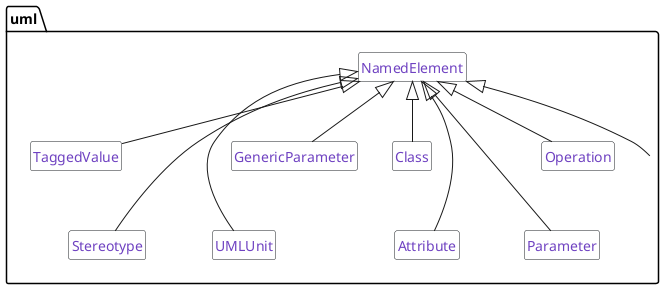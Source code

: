 @startuml 
uml.NamedElement <|-- uml.TaggedValue 
uml.NamedElement <|-- uml.Stereotype 
uml.TaggedValue -[hidden]down- uml.Stereotype 
uml.NamedElement <|-- uml.UMLUnit 
uml.NamedElement <|-- uml.GenericParameter 
uml.GenericParameter -[hidden]down- uml.UMLUnit
uml.NamedElement <|-- uml::externalReferences.ClassDefRef 
uml.NamedElement <|-- uml.Class 
uml.NamedElement <|-- uml.Attribute
uml.Class -[hidden]down- uml.Attribute 
uml.NamedElement <|-- uml.Parameter 
uml.NamedElement <|-- uml.Operation 
uml.Operation -[hidden]down- uml.Parameter

hide circle 
hide members 
skinparam defaultFontName Source Code Pro

skinparam ClassStereotypeFontColor #1b1f23

skinparam class {
    BackgroundColor White
    BorderColor #1b1f23
    ArrowColor #1b1f23
    FontColor #6f42c1
}

skinparam note {
    BackgroundColor White
    BorderColor #1b1f23
    ArrowColor #1b1f23
    FontColor #d73a49
}


skinparam stereotype {
    FontColor #d73a49
}
@enduml 